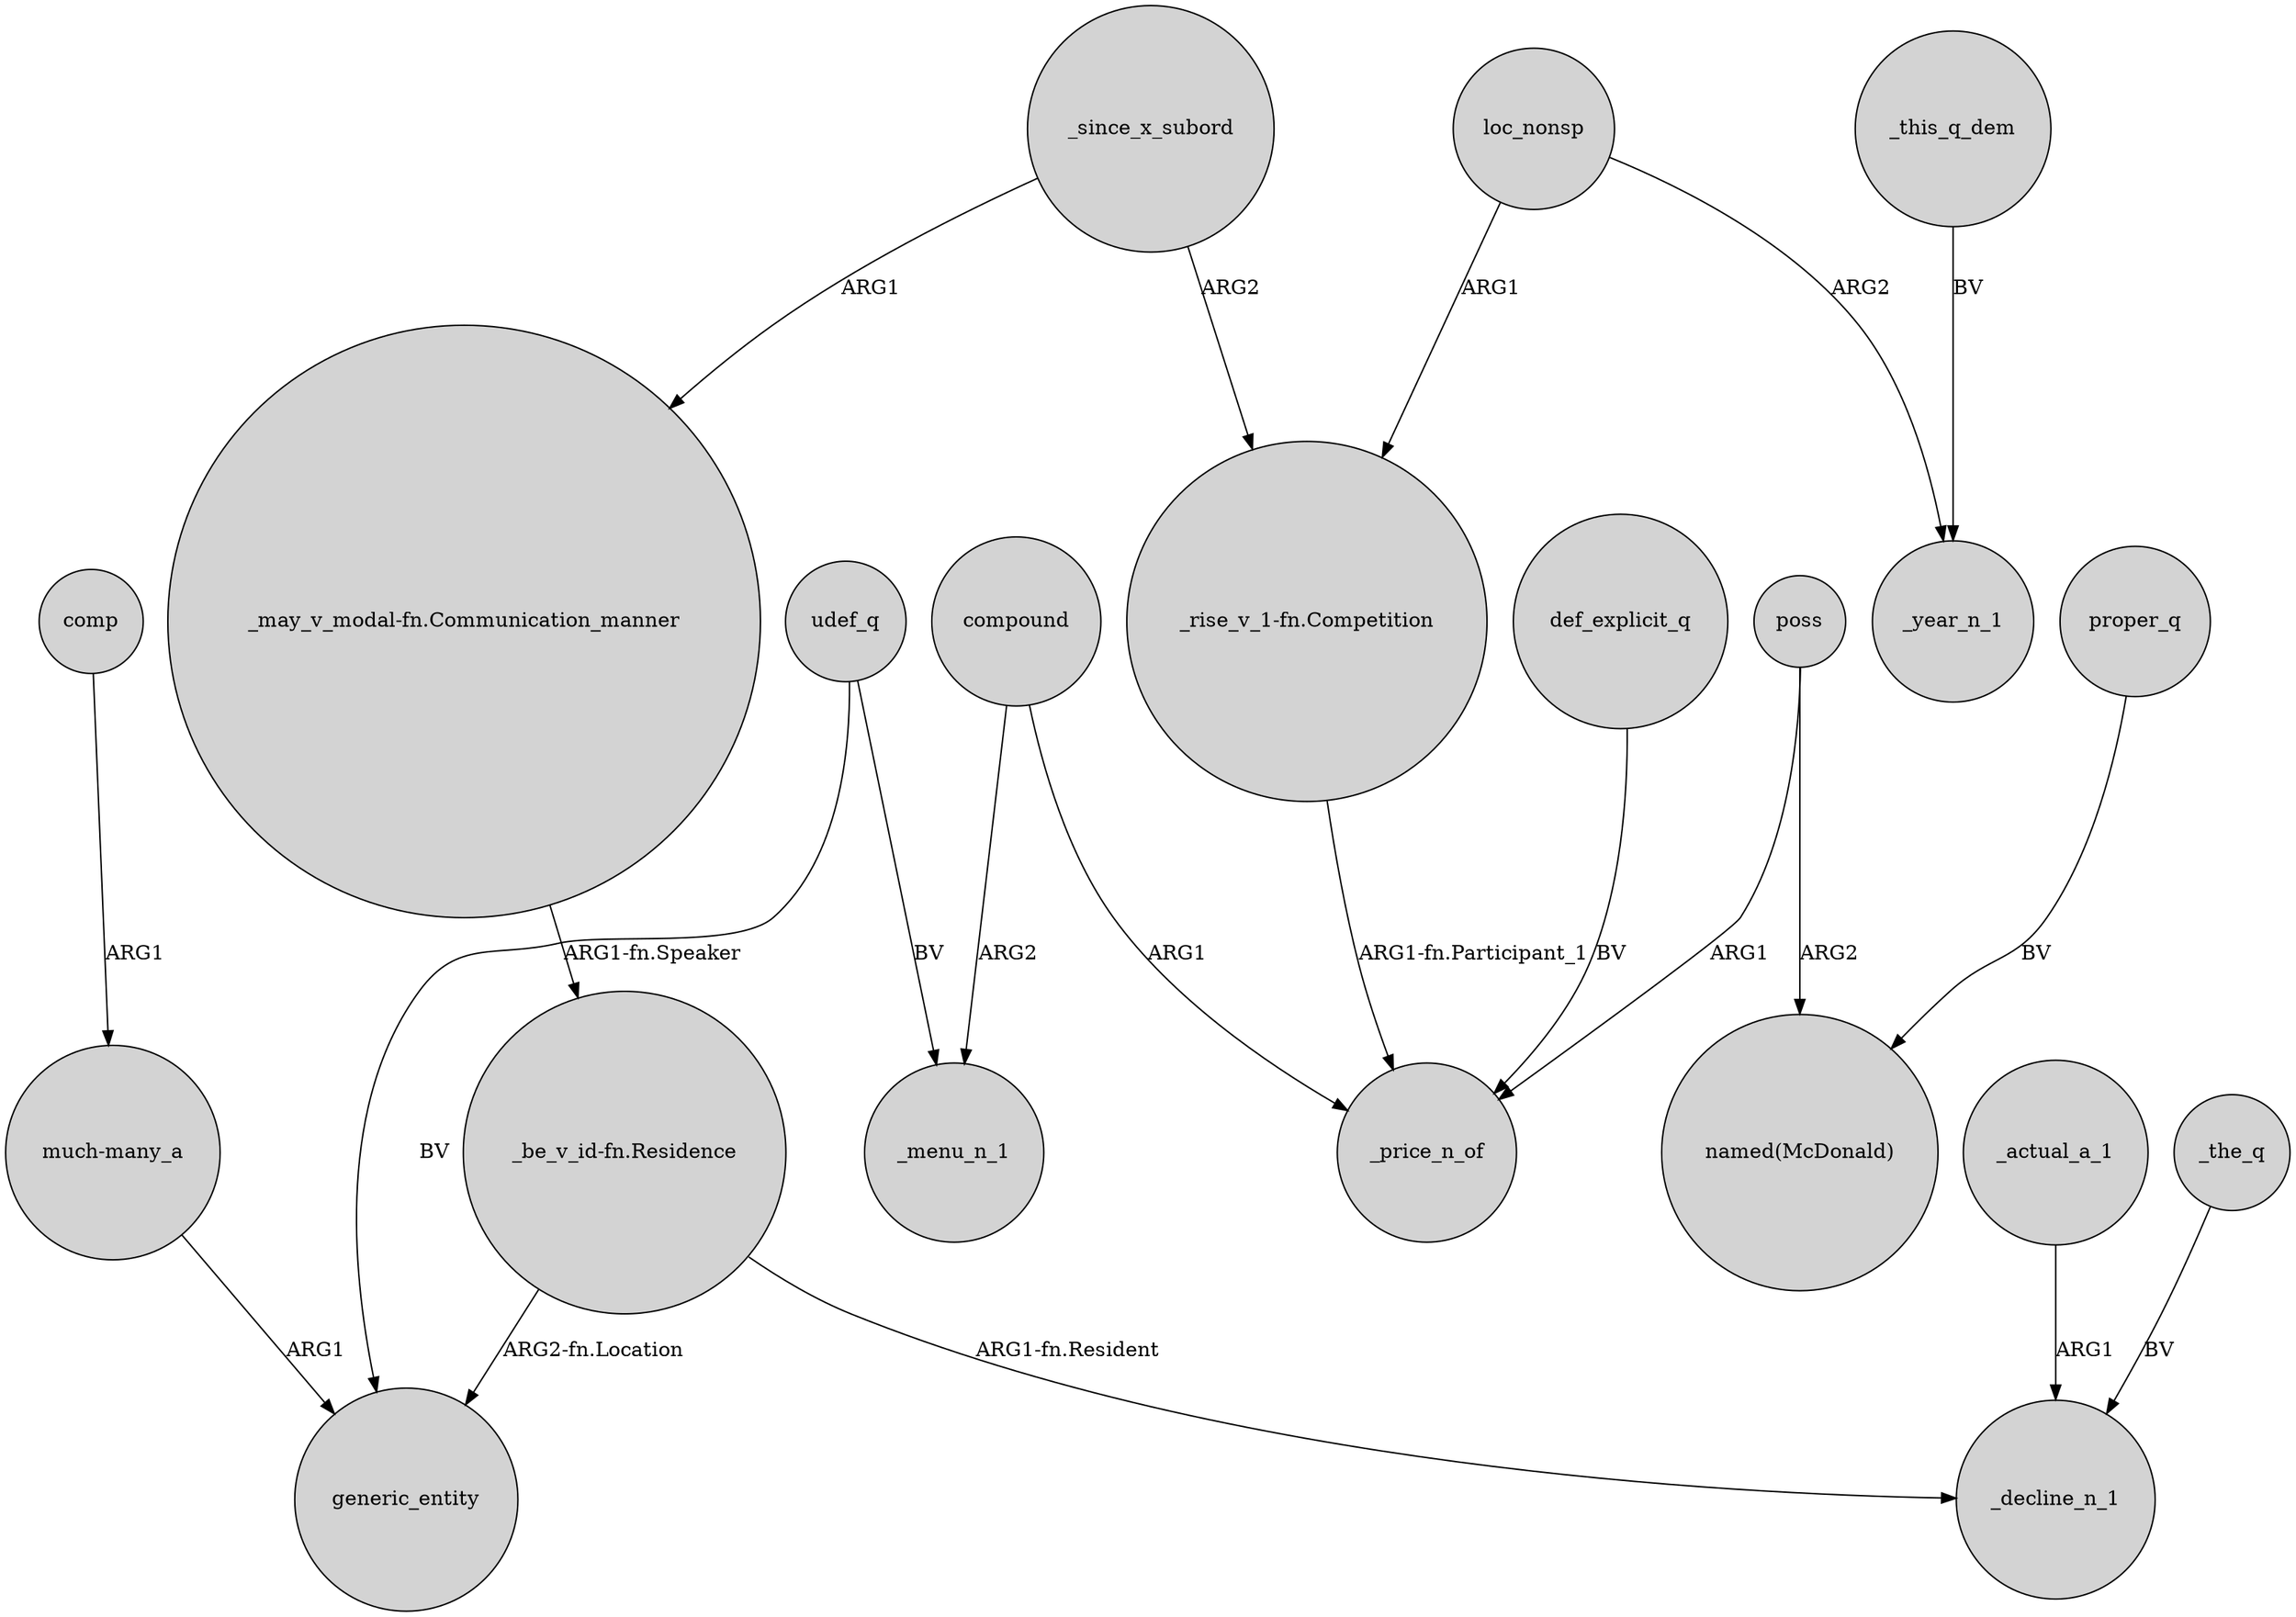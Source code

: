digraph {
	node [shape=circle style=filled]
	"_may_v_modal-fn.Communication_manner" -> "_be_v_id-fn.Residence" [label="ARG1-fn.Speaker"]
	loc_nonsp -> "_rise_v_1-fn.Competition" [label=ARG1]
	proper_q -> "named(McDonald)" [label=BV]
	def_explicit_q -> _price_n_of [label=BV]
	udef_q -> _menu_n_1 [label=BV]
	udef_q -> generic_entity [label=BV]
	loc_nonsp -> _year_n_1 [label=ARG2]
	poss -> _price_n_of [label=ARG1]
	comp -> "much-many_a" [label=ARG1]
	compound -> _menu_n_1 [label=ARG2]
	"much-many_a" -> generic_entity [label=ARG1]
	_actual_a_1 -> _decline_n_1 [label=ARG1]
	"_be_v_id-fn.Residence" -> _decline_n_1 [label="ARG1-fn.Resident"]
	poss -> "named(McDonald)" [label=ARG2]
	_this_q_dem -> _year_n_1 [label=BV]
	_since_x_subord -> "_may_v_modal-fn.Communication_manner" [label=ARG1]
	_since_x_subord -> "_rise_v_1-fn.Competition" [label=ARG2]
	"_rise_v_1-fn.Competition" -> _price_n_of [label="ARG1-fn.Participant_1"]
	_the_q -> _decline_n_1 [label=BV]
	compound -> _price_n_of [label=ARG1]
	"_be_v_id-fn.Residence" -> generic_entity [label="ARG2-fn.Location"]
}
